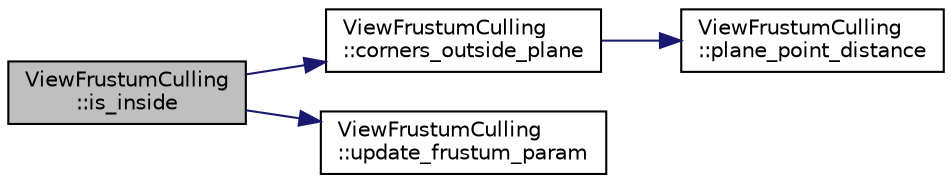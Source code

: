 digraph "ViewFrustumCulling::is_inside"
{
 // INTERACTIVE_SVG=YES
 // LATEX_PDF_SIZE
  bgcolor="transparent";
  edge [fontname="Helvetica",fontsize="10",labelfontname="Helvetica",labelfontsize="10"];
  node [fontname="Helvetica",fontsize="10",shape=record];
  rankdir="LR";
  Node1 [label="ViewFrustumCulling\l::is_inside",height=0.2,width=0.4,color="black", fillcolor="grey75", style="filled", fontcolor="black",tooltip=" "];
  Node1 -> Node2 [color="midnightblue",fontsize="10",style="solid",fontname="Helvetica"];
  Node2 [label="ViewFrustumCulling\l::corners_outside_plane",height=0.2,width=0.4,color="black",URL="$d9/dd9/class_view_frustum_culling.html#ae8ece7a3d69025bb175fe508f9a3d0df",tooltip=" "];
  Node2 -> Node3 [color="midnightblue",fontsize="10",style="solid",fontname="Helvetica"];
  Node3 [label="ViewFrustumCulling\l::plane_point_distance",height=0.2,width=0.4,color="black",URL="$d9/dd9/class_view_frustum_culling.html#a00306d856be2af97863ebfe0f40ec888",tooltip=" "];
  Node1 -> Node4 [color="midnightblue",fontsize="10",style="solid",fontname="Helvetica"];
  Node4 [label="ViewFrustumCulling\l::update_frustum_param",height=0.2,width=0.4,color="black",URL="$d9/dd9/class_view_frustum_culling.html#abc21b9adc507d56c9a315f409706ed1a",tooltip=" "];
}
